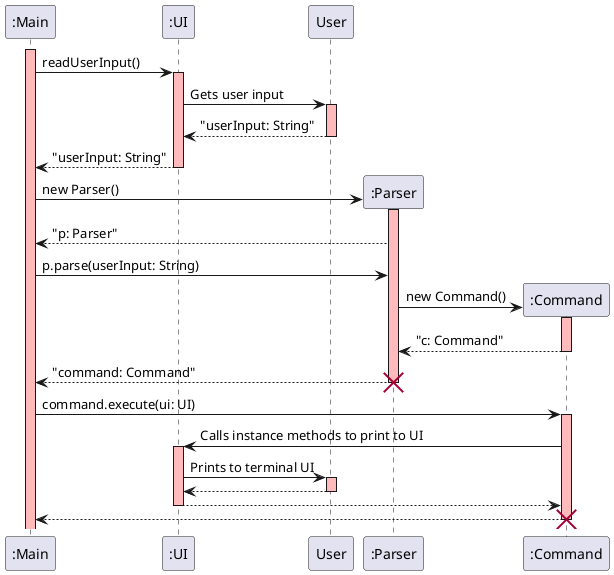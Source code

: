 @startuml
activate ":Main" #FFBBBB
":Main" -> ":UI": readUserInput()
activate ":UI" #FFBBBB


":UI" -> User: Gets user input
activate "User" #FFBBBB
User --> ":UI": "userInput: String"
deactivate
":UI" --> ":Main": "userInput: String"
deactivate

create ":Parser"
":Main" -> ":Parser": new Parser()
activate ":Parser" #FFBBBB
":Parser" --> ":Main": "p: Parser"

":Main" -> ":Parser": p.parse(userInput: String)
create ":Command"
":Parser" -> ":Command": new Command()
activate ":Command" #FFBBBB
":Command" --> ":Parser": "c: Command"
deactivate
":Parser" --> ":Main": "command: Command"
destroy ":Parser"

":Main" -> ":Command": command.execute(ui: UI)
activate ":Command" #FFBBBB
":Command" -> ":UI": Calls instance methods to print to UI
activate ":UI" #FFBBBB
":UI" -> "User": Prints to terminal UI
activate "User" #FFBBBB
"User" --> ":UI"
deactivate
":UI" --> ":Command"
deactivate
":Command" --> ":Main"
destroy ":Command"
@enduml